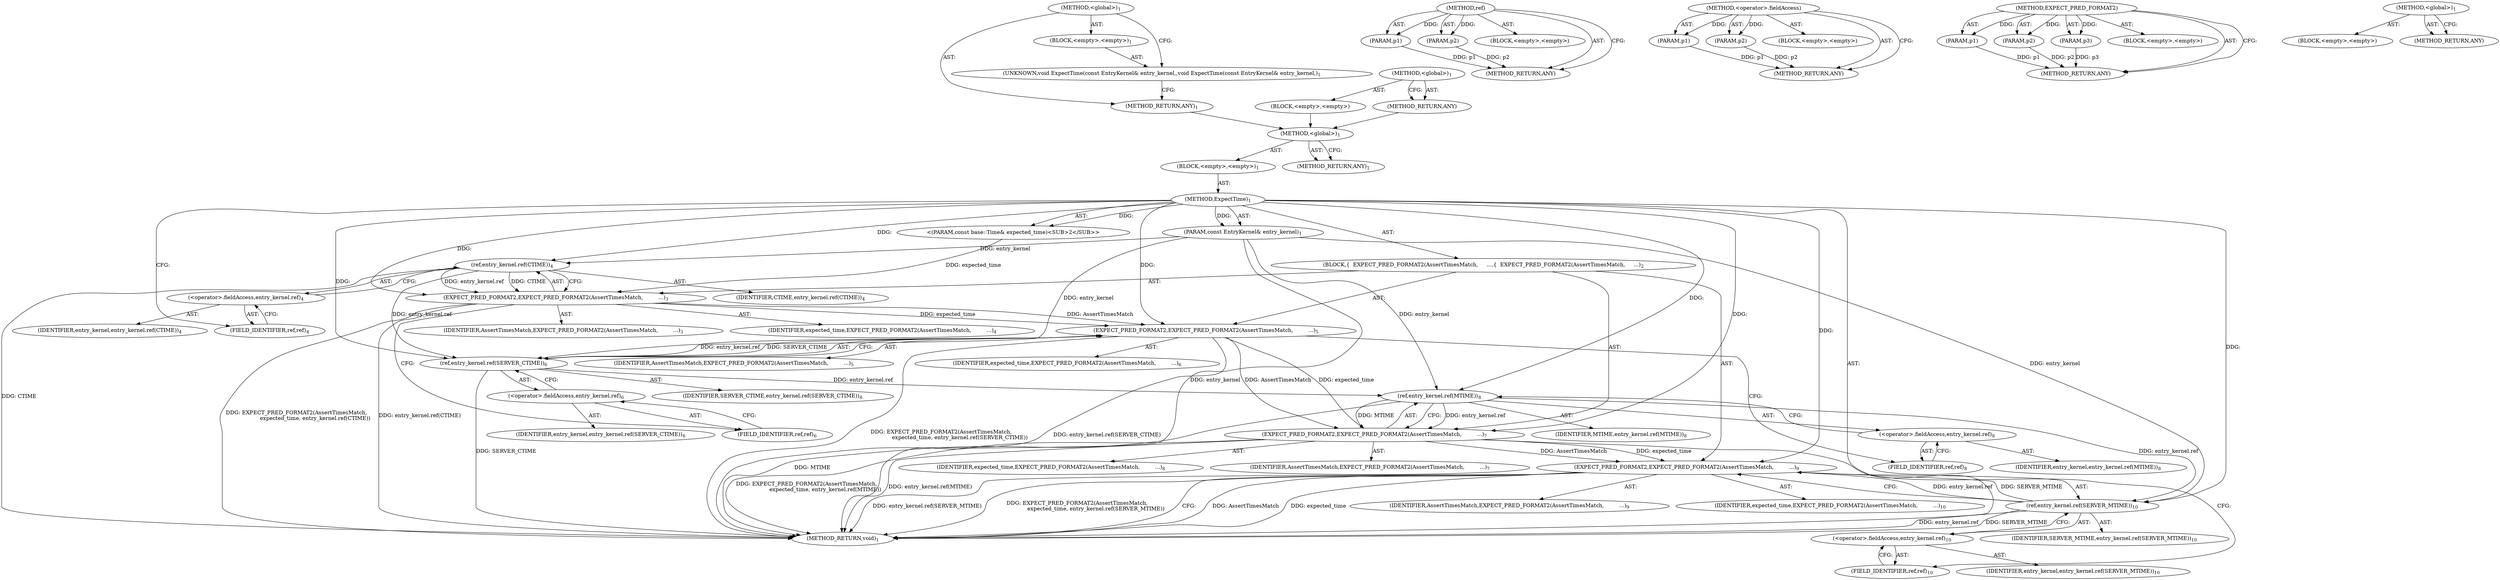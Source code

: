 digraph "&lt;global&gt;" {
vulnerable_6 [label=<(METHOD,&lt;global&gt;)<SUB>1</SUB>>];
vulnerable_7 [label=<(BLOCK,&lt;empty&gt;,&lt;empty&gt;)<SUB>1</SUB>>];
vulnerable_8 [label=<(METHOD,ExpectTime)<SUB>1</SUB>>];
vulnerable_9 [label=<(PARAM,const EntryKernel&amp; entry_kernel)<SUB>1</SUB>>];
vulnerable_10 [label="<(PARAM,const base::Time&amp; expected_time)<SUB>2</SUB>>"];
vulnerable_11 [label=<(BLOCK,{
  EXPECT_PRED_FORMAT2(AssertTimesMatch,
     ...,{
  EXPECT_PRED_FORMAT2(AssertTimesMatch,
     ...)<SUB>2</SUB>>];
vulnerable_12 [label=<(EXPECT_PRED_FORMAT2,EXPECT_PRED_FORMAT2(AssertTimesMatch,
         ...)<SUB>3</SUB>>];
vulnerable_13 [label=<(IDENTIFIER,AssertTimesMatch,EXPECT_PRED_FORMAT2(AssertTimesMatch,
         ...)<SUB>3</SUB>>];
vulnerable_14 [label=<(IDENTIFIER,expected_time,EXPECT_PRED_FORMAT2(AssertTimesMatch,
         ...)<SUB>4</SUB>>];
vulnerable_15 [label=<(ref,entry_kernel.ref(CTIME))<SUB>4</SUB>>];
vulnerable_16 [label=<(&lt;operator&gt;.fieldAccess,entry_kernel.ref)<SUB>4</SUB>>];
vulnerable_17 [label=<(IDENTIFIER,entry_kernel,entry_kernel.ref(CTIME))<SUB>4</SUB>>];
vulnerable_18 [label=<(FIELD_IDENTIFIER,ref,ref)<SUB>4</SUB>>];
vulnerable_19 [label=<(IDENTIFIER,CTIME,entry_kernel.ref(CTIME))<SUB>4</SUB>>];
vulnerable_20 [label=<(EXPECT_PRED_FORMAT2,EXPECT_PRED_FORMAT2(AssertTimesMatch,
         ...)<SUB>5</SUB>>];
vulnerable_21 [label=<(IDENTIFIER,AssertTimesMatch,EXPECT_PRED_FORMAT2(AssertTimesMatch,
         ...)<SUB>5</SUB>>];
vulnerable_22 [label=<(IDENTIFIER,expected_time,EXPECT_PRED_FORMAT2(AssertTimesMatch,
         ...)<SUB>6</SUB>>];
vulnerable_23 [label=<(ref,entry_kernel.ref(SERVER_CTIME))<SUB>6</SUB>>];
vulnerable_24 [label=<(&lt;operator&gt;.fieldAccess,entry_kernel.ref)<SUB>6</SUB>>];
vulnerable_25 [label=<(IDENTIFIER,entry_kernel,entry_kernel.ref(SERVER_CTIME))<SUB>6</SUB>>];
vulnerable_26 [label=<(FIELD_IDENTIFIER,ref,ref)<SUB>6</SUB>>];
vulnerable_27 [label=<(IDENTIFIER,SERVER_CTIME,entry_kernel.ref(SERVER_CTIME))<SUB>6</SUB>>];
vulnerable_28 [label=<(EXPECT_PRED_FORMAT2,EXPECT_PRED_FORMAT2(AssertTimesMatch,
         ...)<SUB>7</SUB>>];
vulnerable_29 [label=<(IDENTIFIER,AssertTimesMatch,EXPECT_PRED_FORMAT2(AssertTimesMatch,
         ...)<SUB>7</SUB>>];
vulnerable_30 [label=<(IDENTIFIER,expected_time,EXPECT_PRED_FORMAT2(AssertTimesMatch,
         ...)<SUB>8</SUB>>];
vulnerable_31 [label=<(ref,entry_kernel.ref(MTIME))<SUB>8</SUB>>];
vulnerable_32 [label=<(&lt;operator&gt;.fieldAccess,entry_kernel.ref)<SUB>8</SUB>>];
vulnerable_33 [label=<(IDENTIFIER,entry_kernel,entry_kernel.ref(MTIME))<SUB>8</SUB>>];
vulnerable_34 [label=<(FIELD_IDENTIFIER,ref,ref)<SUB>8</SUB>>];
vulnerable_35 [label=<(IDENTIFIER,MTIME,entry_kernel.ref(MTIME))<SUB>8</SUB>>];
vulnerable_36 [label=<(EXPECT_PRED_FORMAT2,EXPECT_PRED_FORMAT2(AssertTimesMatch,
         ...)<SUB>9</SUB>>];
vulnerable_37 [label=<(IDENTIFIER,AssertTimesMatch,EXPECT_PRED_FORMAT2(AssertTimesMatch,
         ...)<SUB>9</SUB>>];
vulnerable_38 [label=<(IDENTIFIER,expected_time,EXPECT_PRED_FORMAT2(AssertTimesMatch,
         ...)<SUB>10</SUB>>];
vulnerable_39 [label=<(ref,entry_kernel.ref(SERVER_MTIME))<SUB>10</SUB>>];
vulnerable_40 [label=<(&lt;operator&gt;.fieldAccess,entry_kernel.ref)<SUB>10</SUB>>];
vulnerable_41 [label=<(IDENTIFIER,entry_kernel,entry_kernel.ref(SERVER_MTIME))<SUB>10</SUB>>];
vulnerable_42 [label=<(FIELD_IDENTIFIER,ref,ref)<SUB>10</SUB>>];
vulnerable_43 [label=<(IDENTIFIER,SERVER_MTIME,entry_kernel.ref(SERVER_MTIME))<SUB>10</SUB>>];
vulnerable_44 [label=<(METHOD_RETURN,void)<SUB>1</SUB>>];
vulnerable_46 [label=<(METHOD_RETURN,ANY)<SUB>1</SUB>>];
vulnerable_69 [label=<(METHOD,ref)>];
vulnerable_70 [label=<(PARAM,p1)>];
vulnerable_71 [label=<(PARAM,p2)>];
vulnerable_72 [label=<(BLOCK,&lt;empty&gt;,&lt;empty&gt;)>];
vulnerable_73 [label=<(METHOD_RETURN,ANY)>];
vulnerable_74 [label=<(METHOD,&lt;operator&gt;.fieldAccess)>];
vulnerable_75 [label=<(PARAM,p1)>];
vulnerable_76 [label=<(PARAM,p2)>];
vulnerable_77 [label=<(BLOCK,&lt;empty&gt;,&lt;empty&gt;)>];
vulnerable_78 [label=<(METHOD_RETURN,ANY)>];
vulnerable_63 [label=<(METHOD,EXPECT_PRED_FORMAT2)>];
vulnerable_64 [label=<(PARAM,p1)>];
vulnerable_65 [label=<(PARAM,p2)>];
vulnerable_66 [label=<(PARAM,p3)>];
vulnerable_67 [label=<(BLOCK,&lt;empty&gt;,&lt;empty&gt;)>];
vulnerable_68 [label=<(METHOD_RETURN,ANY)>];
vulnerable_57 [label=<(METHOD,&lt;global&gt;)<SUB>1</SUB>>];
vulnerable_58 [label=<(BLOCK,&lt;empty&gt;,&lt;empty&gt;)>];
vulnerable_59 [label=<(METHOD_RETURN,ANY)>];
fixed_6 [label=<(METHOD,&lt;global&gt;)<SUB>1</SUB>>];
fixed_7 [label=<(BLOCK,&lt;empty&gt;,&lt;empty&gt;)<SUB>1</SUB>>];
fixed_8 [label=<(UNKNOWN,void ExpectTime(const EntryKernel&amp; entry_kernel,,void ExpectTime(const EntryKernel&amp; entry_kernel,)<SUB>1</SUB>>];
fixed_9 [label=<(METHOD_RETURN,ANY)<SUB>1</SUB>>];
fixed_14 [label=<(METHOD,&lt;global&gt;)<SUB>1</SUB>>];
fixed_15 [label=<(BLOCK,&lt;empty&gt;,&lt;empty&gt;)>];
fixed_16 [label=<(METHOD_RETURN,ANY)>];
vulnerable_6 -> vulnerable_7  [key=0, label="AST: "];
vulnerable_6 -> vulnerable_46  [key=0, label="AST: "];
vulnerable_6 -> vulnerable_46  [key=1, label="CFG: "];
vulnerable_7 -> vulnerable_8  [key=0, label="AST: "];
vulnerable_8 -> vulnerable_9  [key=0, label="AST: "];
vulnerable_8 -> vulnerable_9  [key=1, label="DDG: "];
vulnerable_8 -> vulnerable_10  [key=0, label="AST: "];
vulnerable_8 -> vulnerable_10  [key=1, label="DDG: "];
vulnerable_8 -> vulnerable_11  [key=0, label="AST: "];
vulnerable_8 -> vulnerable_44  [key=0, label="AST: "];
vulnerable_8 -> vulnerable_18  [key=0, label="CFG: "];
vulnerable_8 -> vulnerable_12  [key=0, label="DDG: "];
vulnerable_8 -> vulnerable_20  [key=0, label="DDG: "];
vulnerable_8 -> vulnerable_28  [key=0, label="DDG: "];
vulnerable_8 -> vulnerable_36  [key=0, label="DDG: "];
vulnerable_8 -> vulnerable_15  [key=0, label="DDG: "];
vulnerable_8 -> vulnerable_23  [key=0, label="DDG: "];
vulnerable_8 -> vulnerable_31  [key=0, label="DDG: "];
vulnerable_8 -> vulnerable_39  [key=0, label="DDG: "];
vulnerable_9 -> vulnerable_44  [key=0, label="DDG: entry_kernel"];
vulnerable_9 -> vulnerable_15  [key=0, label="DDG: entry_kernel"];
vulnerable_9 -> vulnerable_23  [key=0, label="DDG: entry_kernel"];
vulnerable_9 -> vulnerable_31  [key=0, label="DDG: entry_kernel"];
vulnerable_9 -> vulnerable_39  [key=0, label="DDG: entry_kernel"];
vulnerable_10 -> vulnerable_12  [key=0, label="DDG: expected_time"];
vulnerable_11 -> vulnerable_12  [key=0, label="AST: "];
vulnerable_11 -> vulnerable_20  [key=0, label="AST: "];
vulnerable_11 -> vulnerable_28  [key=0, label="AST: "];
vulnerable_11 -> vulnerable_36  [key=0, label="AST: "];
vulnerable_12 -> vulnerable_13  [key=0, label="AST: "];
vulnerable_12 -> vulnerable_14  [key=0, label="AST: "];
vulnerable_12 -> vulnerable_15  [key=0, label="AST: "];
vulnerable_12 -> vulnerable_26  [key=0, label="CFG: "];
vulnerable_12 -> vulnerable_44  [key=0, label="DDG: entry_kernel.ref(CTIME)"];
vulnerable_12 -> vulnerable_44  [key=1, label="DDG: EXPECT_PRED_FORMAT2(AssertTimesMatch,
                      expected_time, entry_kernel.ref(CTIME))"];
vulnerable_12 -> vulnerable_20  [key=0, label="DDG: AssertTimesMatch"];
vulnerable_12 -> vulnerable_20  [key=1, label="DDG: expected_time"];
vulnerable_15 -> vulnerable_16  [key=0, label="AST: "];
vulnerable_15 -> vulnerable_19  [key=0, label="AST: "];
vulnerable_15 -> vulnerable_12  [key=0, label="CFG: "];
vulnerable_15 -> vulnerable_12  [key=1, label="DDG: entry_kernel.ref"];
vulnerable_15 -> vulnerable_12  [key=2, label="DDG: CTIME"];
vulnerable_15 -> vulnerable_44  [key=0, label="DDG: CTIME"];
vulnerable_15 -> vulnerable_23  [key=0, label="DDG: entry_kernel.ref"];
vulnerable_16 -> vulnerable_17  [key=0, label="AST: "];
vulnerable_16 -> vulnerable_18  [key=0, label="AST: "];
vulnerable_16 -> vulnerable_15  [key=0, label="CFG: "];
vulnerable_18 -> vulnerable_16  [key=0, label="CFG: "];
vulnerable_20 -> vulnerable_21  [key=0, label="AST: "];
vulnerable_20 -> vulnerable_22  [key=0, label="AST: "];
vulnerable_20 -> vulnerable_23  [key=0, label="AST: "];
vulnerable_20 -> vulnerable_34  [key=0, label="CFG: "];
vulnerable_20 -> vulnerable_44  [key=0, label="DDG: entry_kernel.ref(SERVER_CTIME)"];
vulnerable_20 -> vulnerable_44  [key=1, label="DDG: EXPECT_PRED_FORMAT2(AssertTimesMatch,
                      expected_time, entry_kernel.ref(SERVER_CTIME))"];
vulnerable_20 -> vulnerable_28  [key=0, label="DDG: AssertTimesMatch"];
vulnerable_20 -> vulnerable_28  [key=1, label="DDG: expected_time"];
vulnerable_23 -> vulnerable_24  [key=0, label="AST: "];
vulnerable_23 -> vulnerable_27  [key=0, label="AST: "];
vulnerable_23 -> vulnerable_20  [key=0, label="CFG: "];
vulnerable_23 -> vulnerable_20  [key=1, label="DDG: entry_kernel.ref"];
vulnerable_23 -> vulnerable_20  [key=2, label="DDG: SERVER_CTIME"];
vulnerable_23 -> vulnerable_44  [key=0, label="DDG: SERVER_CTIME"];
vulnerable_23 -> vulnerable_31  [key=0, label="DDG: entry_kernel.ref"];
vulnerable_24 -> vulnerable_25  [key=0, label="AST: "];
vulnerable_24 -> vulnerable_26  [key=0, label="AST: "];
vulnerable_24 -> vulnerable_23  [key=0, label="CFG: "];
vulnerable_26 -> vulnerable_24  [key=0, label="CFG: "];
vulnerable_28 -> vulnerable_29  [key=0, label="AST: "];
vulnerable_28 -> vulnerable_30  [key=0, label="AST: "];
vulnerable_28 -> vulnerable_31  [key=0, label="AST: "];
vulnerable_28 -> vulnerable_42  [key=0, label="CFG: "];
vulnerable_28 -> vulnerable_44  [key=0, label="DDG: entry_kernel.ref(MTIME)"];
vulnerable_28 -> vulnerable_44  [key=1, label="DDG: EXPECT_PRED_FORMAT2(AssertTimesMatch,
                      expected_time, entry_kernel.ref(MTIME))"];
vulnerable_28 -> vulnerable_36  [key=0, label="DDG: AssertTimesMatch"];
vulnerable_28 -> vulnerable_36  [key=1, label="DDG: expected_time"];
vulnerable_31 -> vulnerable_32  [key=0, label="AST: "];
vulnerable_31 -> vulnerable_35  [key=0, label="AST: "];
vulnerable_31 -> vulnerable_28  [key=0, label="CFG: "];
vulnerable_31 -> vulnerable_28  [key=1, label="DDG: entry_kernel.ref"];
vulnerable_31 -> vulnerable_28  [key=2, label="DDG: MTIME"];
vulnerable_31 -> vulnerable_44  [key=0, label="DDG: MTIME"];
vulnerable_31 -> vulnerable_39  [key=0, label="DDG: entry_kernel.ref"];
vulnerable_32 -> vulnerable_33  [key=0, label="AST: "];
vulnerable_32 -> vulnerable_34  [key=0, label="AST: "];
vulnerable_32 -> vulnerable_31  [key=0, label="CFG: "];
vulnerable_34 -> vulnerable_32  [key=0, label="CFG: "];
vulnerable_36 -> vulnerable_37  [key=0, label="AST: "];
vulnerable_36 -> vulnerable_38  [key=0, label="AST: "];
vulnerable_36 -> vulnerable_39  [key=0, label="AST: "];
vulnerable_36 -> vulnerable_44  [key=0, label="CFG: "];
vulnerable_36 -> vulnerable_44  [key=1, label="DDG: AssertTimesMatch"];
vulnerable_36 -> vulnerable_44  [key=2, label="DDG: expected_time"];
vulnerable_36 -> vulnerable_44  [key=3, label="DDG: entry_kernel.ref(SERVER_MTIME)"];
vulnerable_36 -> vulnerable_44  [key=4, label="DDG: EXPECT_PRED_FORMAT2(AssertTimesMatch,
                      expected_time, entry_kernel.ref(SERVER_MTIME))"];
vulnerable_39 -> vulnerable_40  [key=0, label="AST: "];
vulnerable_39 -> vulnerable_43  [key=0, label="AST: "];
vulnerable_39 -> vulnerable_36  [key=0, label="CFG: "];
vulnerable_39 -> vulnerable_36  [key=1, label="DDG: entry_kernel.ref"];
vulnerable_39 -> vulnerable_36  [key=2, label="DDG: SERVER_MTIME"];
vulnerable_39 -> vulnerable_44  [key=0, label="DDG: entry_kernel.ref"];
vulnerable_39 -> vulnerable_44  [key=1, label="DDG: SERVER_MTIME"];
vulnerable_40 -> vulnerable_41  [key=0, label="AST: "];
vulnerable_40 -> vulnerable_42  [key=0, label="AST: "];
vulnerable_40 -> vulnerable_39  [key=0, label="CFG: "];
vulnerable_42 -> vulnerable_40  [key=0, label="CFG: "];
vulnerable_69 -> vulnerable_70  [key=0, label="AST: "];
vulnerable_69 -> vulnerable_70  [key=1, label="DDG: "];
vulnerable_69 -> vulnerable_72  [key=0, label="AST: "];
vulnerable_69 -> vulnerable_71  [key=0, label="AST: "];
vulnerable_69 -> vulnerable_71  [key=1, label="DDG: "];
vulnerable_69 -> vulnerable_73  [key=0, label="AST: "];
vulnerable_69 -> vulnerable_73  [key=1, label="CFG: "];
vulnerable_70 -> vulnerable_73  [key=0, label="DDG: p1"];
vulnerable_71 -> vulnerable_73  [key=0, label="DDG: p2"];
vulnerable_74 -> vulnerable_75  [key=0, label="AST: "];
vulnerable_74 -> vulnerable_75  [key=1, label="DDG: "];
vulnerable_74 -> vulnerable_77  [key=0, label="AST: "];
vulnerable_74 -> vulnerable_76  [key=0, label="AST: "];
vulnerable_74 -> vulnerable_76  [key=1, label="DDG: "];
vulnerable_74 -> vulnerable_78  [key=0, label="AST: "];
vulnerable_74 -> vulnerable_78  [key=1, label="CFG: "];
vulnerable_75 -> vulnerable_78  [key=0, label="DDG: p1"];
vulnerable_76 -> vulnerable_78  [key=0, label="DDG: p2"];
vulnerable_63 -> vulnerable_64  [key=0, label="AST: "];
vulnerable_63 -> vulnerable_64  [key=1, label="DDG: "];
vulnerable_63 -> vulnerable_67  [key=0, label="AST: "];
vulnerable_63 -> vulnerable_65  [key=0, label="AST: "];
vulnerable_63 -> vulnerable_65  [key=1, label="DDG: "];
vulnerable_63 -> vulnerable_68  [key=0, label="AST: "];
vulnerable_63 -> vulnerable_68  [key=1, label="CFG: "];
vulnerable_63 -> vulnerable_66  [key=0, label="AST: "];
vulnerable_63 -> vulnerable_66  [key=1, label="DDG: "];
vulnerable_64 -> vulnerable_68  [key=0, label="DDG: p1"];
vulnerable_65 -> vulnerable_68  [key=0, label="DDG: p2"];
vulnerable_66 -> vulnerable_68  [key=0, label="DDG: p3"];
vulnerable_57 -> vulnerable_58  [key=0, label="AST: "];
vulnerable_57 -> vulnerable_59  [key=0, label="AST: "];
vulnerable_57 -> vulnerable_59  [key=1, label="CFG: "];
fixed_6 -> fixed_7  [key=0, label="AST: "];
fixed_6 -> fixed_9  [key=0, label="AST: "];
fixed_6 -> fixed_8  [key=0, label="CFG: "];
fixed_7 -> fixed_8  [key=0, label="AST: "];
fixed_8 -> fixed_9  [key=0, label="CFG: "];
fixed_9 -> vulnerable_6  [key=0];
fixed_14 -> fixed_15  [key=0, label="AST: "];
fixed_14 -> fixed_16  [key=0, label="AST: "];
fixed_14 -> fixed_16  [key=1, label="CFG: "];
fixed_15 -> vulnerable_6  [key=0];
fixed_16 -> vulnerable_6  [key=0];
}
